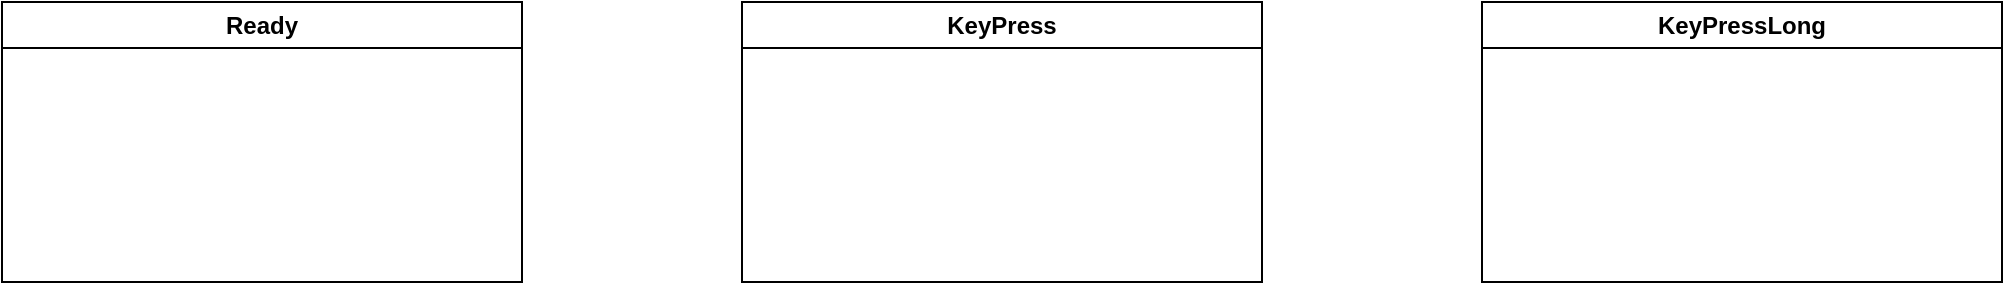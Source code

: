 <mxfile version="21.0.4" type="device"><diagram id="uqyEUaN1UwktV-UgQykV" name="第 1 页"><mxGraphModel dx="1914" dy="894" grid="1" gridSize="10" guides="1" tooltips="1" connect="1" arrows="1" fold="1" page="1" pageScale="1" pageWidth="1654" pageHeight="2336" math="0" shadow="0"><root><mxCell id="0"/><mxCell id="1" parent="0"/><mxCell id="oczSYnOLC6UGGof3XWRm-1" value="Ready" style="swimlane;whiteSpace=wrap;html=1;" vertex="1" parent="1"><mxGeometry x="360" y="410" width="260" height="140" as="geometry"/></mxCell><mxCell id="oczSYnOLC6UGGof3XWRm-3" value="KeyPress" style="swimlane;whiteSpace=wrap;html=1;" vertex="1" parent="1"><mxGeometry x="730" y="410" width="260" height="140" as="geometry"/></mxCell><mxCell id="oczSYnOLC6UGGof3XWRm-4" value="KeyPressLong" style="swimlane;whiteSpace=wrap;html=1;" vertex="1" parent="1"><mxGeometry x="1100" y="410" width="260" height="140" as="geometry"/></mxCell></root></mxGraphModel></diagram></mxfile>